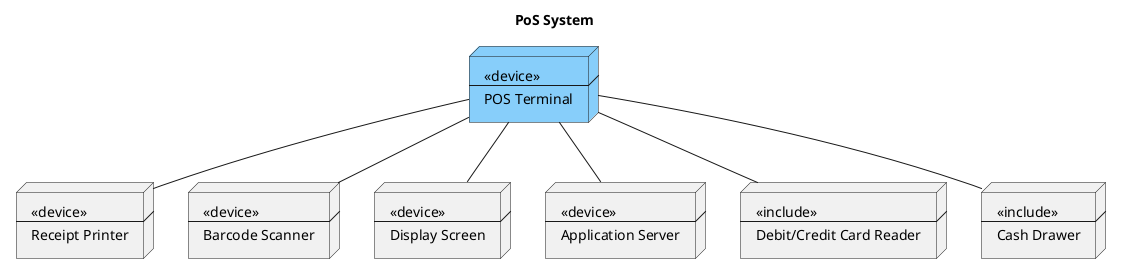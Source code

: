 @startuml
  title PoS System

  node ReceiptPrinter [
    <<device>>
    ---
    Receipt Printer
  ]
  node BarcodeScanner [
    <<device>>
    ---
    Barcode Scanner
  ]
  node DispScreen [
    <<device>>
    ---
    Display Screen
  ]
  node PTerm #LightSkyBlue [
    <<device>>
    ---
    POS Terminal
  ]
  node AppServer [
    <<device>>
    ---
    Application Server
  ]
  node DebCredCardReader [
    <<include>>
    ---
    Debit/Credit Card Reader
  ]
  node CashDrawer [
    <<include>>
    ---
    Cash Drawer
  ]

  PTerm -- ReceiptPrinter
  PTerm -- BarcodeScanner
  PTerm -- DispScreen
  PTerm -- AppServer
  PTerm -- DebCredCardReader
  PTerm -- CashDrawer

@enduml
